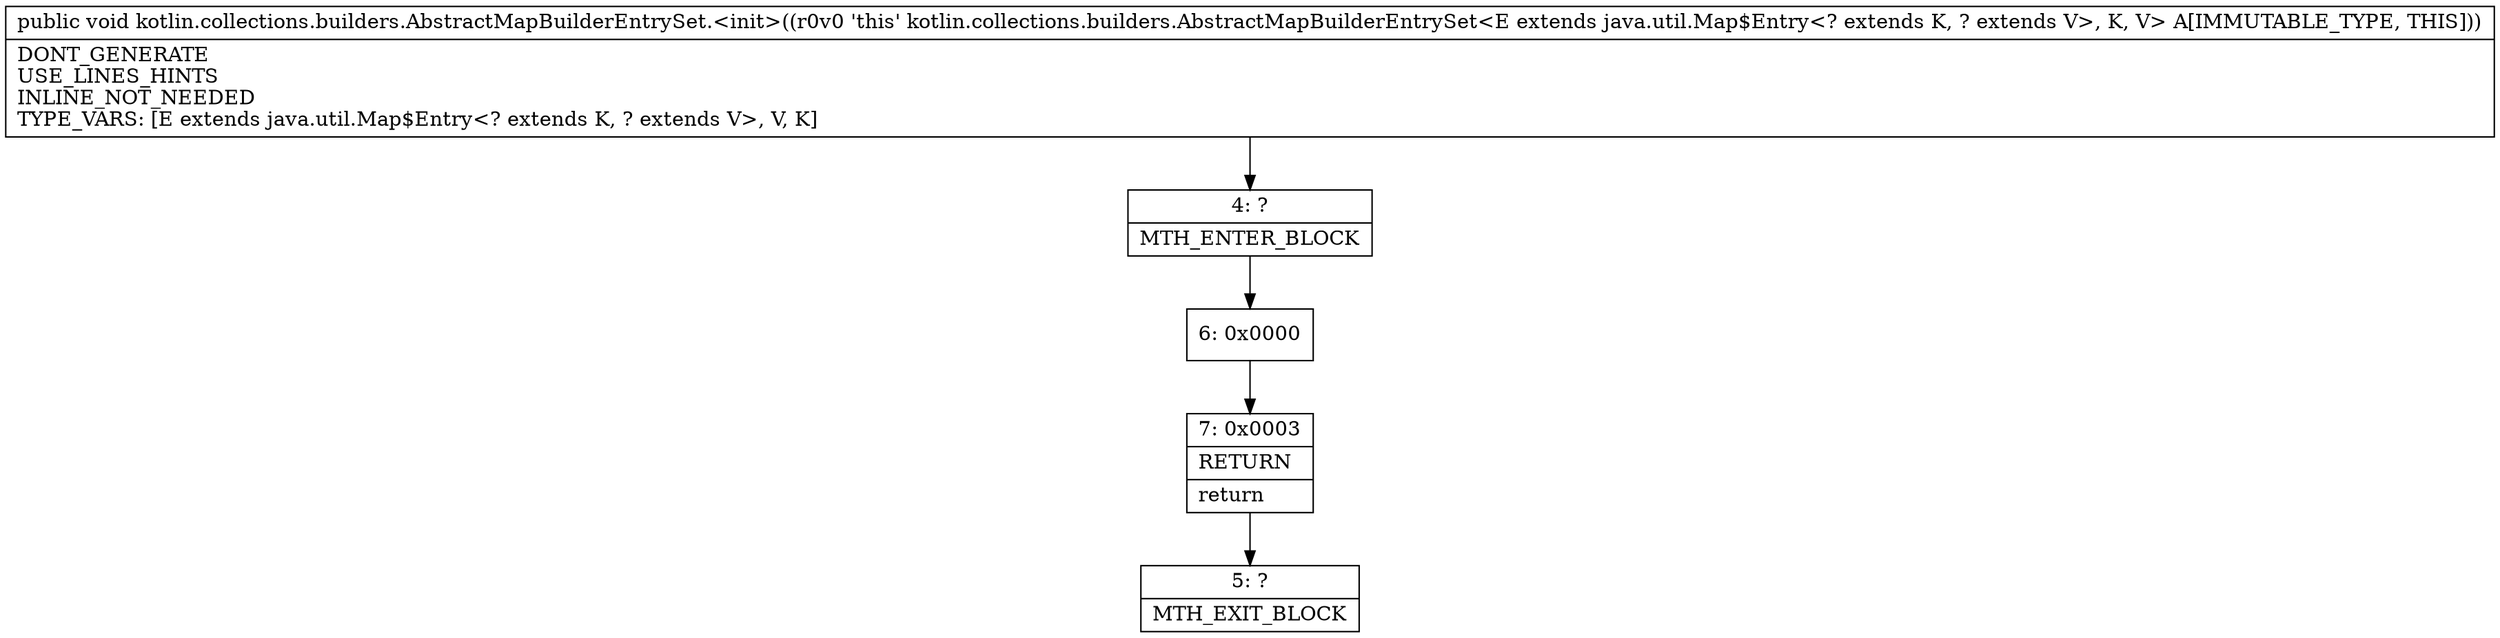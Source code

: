 digraph "CFG forkotlin.collections.builders.AbstractMapBuilderEntrySet.\<init\>()V" {
Node_4 [shape=record,label="{4\:\ ?|MTH_ENTER_BLOCK\l}"];
Node_6 [shape=record,label="{6\:\ 0x0000}"];
Node_7 [shape=record,label="{7\:\ 0x0003|RETURN\l|return\l}"];
Node_5 [shape=record,label="{5\:\ ?|MTH_EXIT_BLOCK\l}"];
MethodNode[shape=record,label="{public void kotlin.collections.builders.AbstractMapBuilderEntrySet.\<init\>((r0v0 'this' kotlin.collections.builders.AbstractMapBuilderEntrySet\<E extends java.util.Map$Entry\<? extends K, ? extends V\>, K, V\> A[IMMUTABLE_TYPE, THIS]))  | DONT_GENERATE\lUSE_LINES_HINTS\lINLINE_NOT_NEEDED\lTYPE_VARS: [E extends java.util.Map$Entry\<? extends K, ? extends V\>, V, K]\l}"];
MethodNode -> Node_4;Node_4 -> Node_6;
Node_6 -> Node_7;
Node_7 -> Node_5;
}


